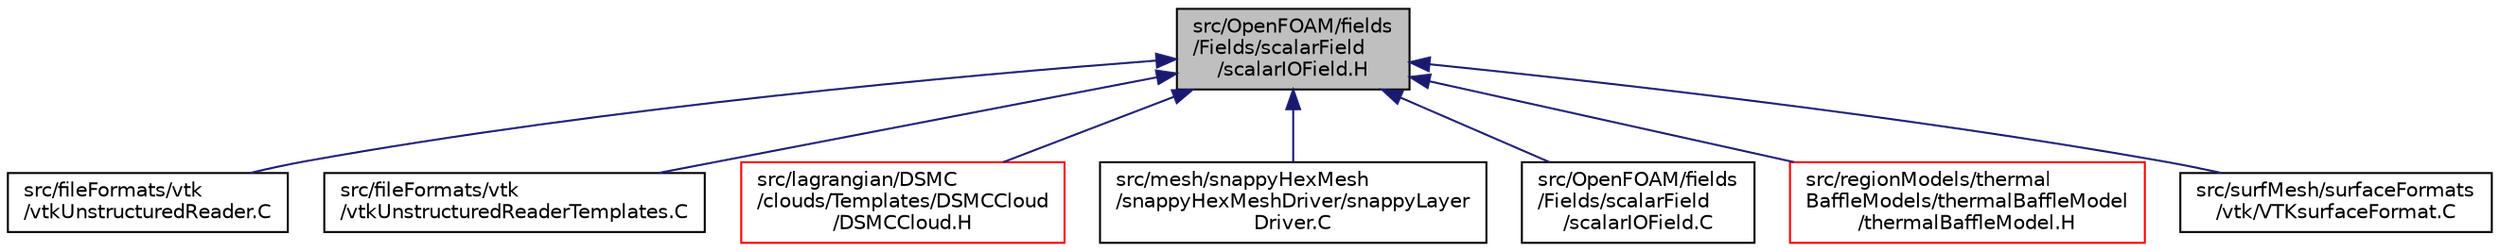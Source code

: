 digraph "src/OpenFOAM/fields/Fields/scalarField/scalarIOField.H"
{
  bgcolor="transparent";
  edge [fontname="Helvetica",fontsize="10",labelfontname="Helvetica",labelfontsize="10"];
  node [fontname="Helvetica",fontsize="10",shape=record];
  Node1 [label="src/OpenFOAM/fields\l/Fields/scalarField\l/scalarIOField.H",height=0.2,width=0.4,color="black", fillcolor="grey75", style="filled", fontcolor="black"];
  Node1 -> Node2 [dir="back",color="midnightblue",fontsize="10",style="solid",fontname="Helvetica"];
  Node2 [label="src/fileFormats/vtk\l/vtkUnstructuredReader.C",height=0.2,width=0.4,color="black",URL="$a05185.html"];
  Node1 -> Node3 [dir="back",color="midnightblue",fontsize="10",style="solid",fontname="Helvetica"];
  Node3 [label="src/fileFormats/vtk\l/vtkUnstructuredReaderTemplates.C",height=0.2,width=0.4,color="black",URL="$a05187.html"];
  Node1 -> Node4 [dir="back",color="midnightblue",fontsize="10",style="solid",fontname="Helvetica"];
  Node4 [label="src/lagrangian/DSMC\l/clouds/Templates/DSMCCloud\l/DSMCCloud.H",height=0.2,width=0.4,color="red",URL="$a06585.html"];
  Node1 -> Node5 [dir="back",color="midnightblue",fontsize="10",style="solid",fontname="Helvetica"];
  Node5 [label="src/mesh/snappyHexMesh\l/snappyHexMeshDriver/snappyLayer\lDriver.C",height=0.2,width=0.4,color="black",URL="$a07302.html",tooltip="All to do with adding cell layers. "];
  Node1 -> Node6 [dir="back",color="midnightblue",fontsize="10",style="solid",fontname="Helvetica"];
  Node6 [label="src/OpenFOAM/fields\l/Fields/scalarField\l/scalarIOField.C",height=0.2,width=0.4,color="black",URL="$a08155.html",tooltip="scalarField with IO. "];
  Node1 -> Node7 [dir="back",color="midnightblue",fontsize="10",style="solid",fontname="Helvetica"];
  Node7 [label="src/regionModels/thermal\lBaffleModels/thermalBaffleModel\l/thermalBaffleModel.H",height=0.2,width=0.4,color="red",URL="$a09711.html"];
  Node1 -> Node8 [dir="back",color="midnightblue",fontsize="10",style="solid",fontname="Helvetica"];
  Node8 [label="src/surfMesh/surfaceFormats\l/vtk/VTKsurfaceFormat.C",height=0.2,width=0.4,color="black",URL="$a10073.html"];
}
